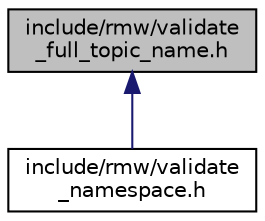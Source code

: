 digraph "include/rmw/validate_full_topic_name.h"
{
  edge [fontname="Helvetica",fontsize="10",labelfontname="Helvetica",labelfontsize="10"];
  node [fontname="Helvetica",fontsize="10",shape=record];
  Node28 [label="include/rmw/validate\l_full_topic_name.h",height=0.2,width=0.4,color="black", fillcolor="grey75", style="filled", fontcolor="black"];
  Node28 -> Node29 [dir="back",color="midnightblue",fontsize="10",style="solid",fontname="Helvetica"];
  Node29 [label="include/rmw/validate\l_namespace.h",height=0.2,width=0.4,color="black", fillcolor="white", style="filled",URL="$validate__namespace_8h.html"];
}
